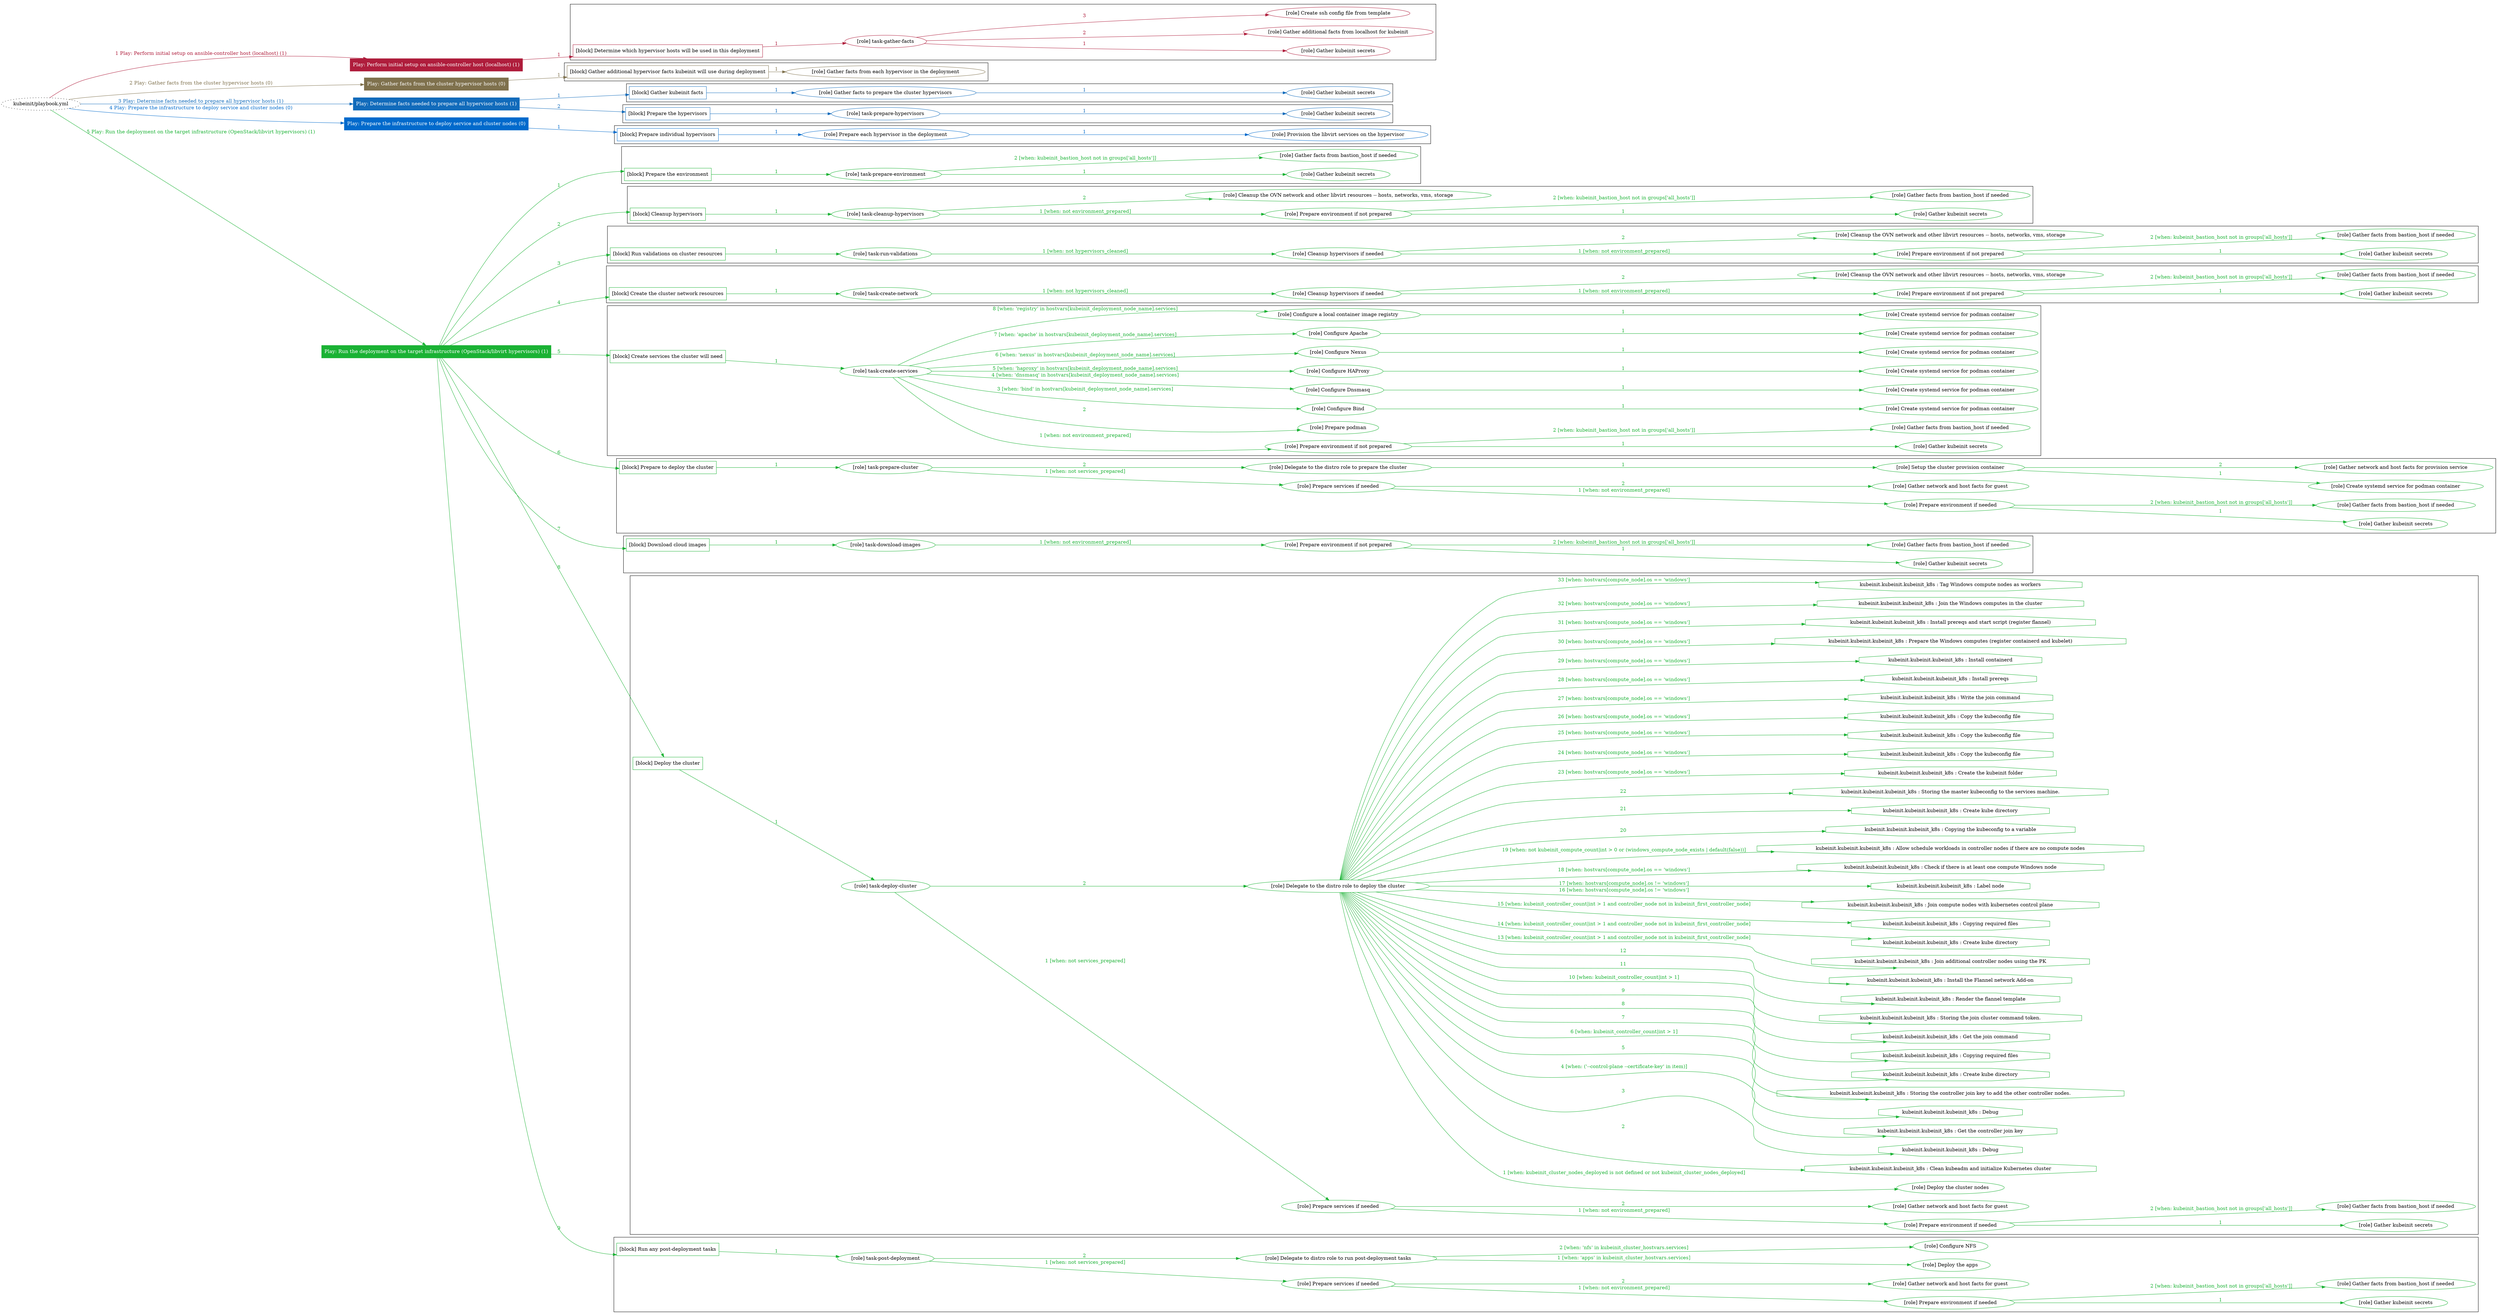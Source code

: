 digraph {
	graph [concentrate=true ordering=in rankdir=LR ratio=fill]
	edge [esep=5 sep=10]
	"kubeinit/playbook.yml" [URL="/home/runner/work/kubeinit/kubeinit/kubeinit/playbook.yml" id=playbook_d3416438 style=dotted]
	"kubeinit/playbook.yml" -> play_0d9c9c03 [label="1 Play: Perform initial setup on ansible-controller host (localhost) (1)" color="#af1d3c" fontcolor="#af1d3c" id=edge_play_0d9c9c03 labeltooltip="1 Play: Perform initial setup on ansible-controller host (localhost) (1)" tooltip="1 Play: Perform initial setup on ansible-controller host (localhost) (1)"]
	subgraph "Play: Perform initial setup on ansible-controller host (localhost) (1)" {
		play_0d9c9c03 [label="Play: Perform initial setup on ansible-controller host (localhost) (1)" URL="/home/runner/work/kubeinit/kubeinit/kubeinit/playbook.yml" color="#af1d3c" fontcolor="#ffffff" id=play_0d9c9c03 shape=box style=filled tooltip=localhost]
		play_0d9c9c03 -> block_932998e3 [label=1 color="#af1d3c" fontcolor="#af1d3c" id=edge_block_932998e3 labeltooltip=1 tooltip=1]
		subgraph cluster_block_932998e3 {
			block_932998e3 [label="[block] Determine which hypervisor hosts will be used in this deployment" URL="/home/runner/work/kubeinit/kubeinit/kubeinit/playbook.yml" color="#af1d3c" id=block_932998e3 labeltooltip="Determine which hypervisor hosts will be used in this deployment" shape=box tooltip="Determine which hypervisor hosts will be used in this deployment"]
			block_932998e3 -> role_ab2775ef [label="1 " color="#af1d3c" fontcolor="#af1d3c" id=edge_role_ab2775ef labeltooltip="1 " tooltip="1 "]
			subgraph "task-gather-facts" {
				role_ab2775ef [label="[role] task-gather-facts" URL="/home/runner/work/kubeinit/kubeinit/kubeinit/playbook.yml" color="#af1d3c" id=role_ab2775ef tooltip="task-gather-facts"]
				role_ab2775ef -> role_56cf96e5 [label="1 " color="#af1d3c" fontcolor="#af1d3c" id=edge_role_56cf96e5 labeltooltip="1 " tooltip="1 "]
				subgraph "Gather kubeinit secrets" {
					role_56cf96e5 [label="[role] Gather kubeinit secrets" URL="/home/runner/.ansible/collections/ansible_collections/kubeinit/kubeinit/roles/kubeinit_prepare/tasks/build_hypervisors_group.yml" color="#af1d3c" id=role_56cf96e5 tooltip="Gather kubeinit secrets"]
				}
				role_ab2775ef -> role_3d5a00f8 [label="2 " color="#af1d3c" fontcolor="#af1d3c" id=edge_role_3d5a00f8 labeltooltip="2 " tooltip="2 "]
				subgraph "Gather additional facts from localhost for kubeinit" {
					role_3d5a00f8 [label="[role] Gather additional facts from localhost for kubeinit" URL="/home/runner/.ansible/collections/ansible_collections/kubeinit/kubeinit/roles/kubeinit_prepare/tasks/build_hypervisors_group.yml" color="#af1d3c" id=role_3d5a00f8 tooltip="Gather additional facts from localhost for kubeinit"]
				}
				role_ab2775ef -> role_c0e4bb2b [label="3 " color="#af1d3c" fontcolor="#af1d3c" id=edge_role_c0e4bb2b labeltooltip="3 " tooltip="3 "]
				subgraph "Create ssh config file from template" {
					role_c0e4bb2b [label="[role] Create ssh config file from template" URL="/home/runner/.ansible/collections/ansible_collections/kubeinit/kubeinit/roles/kubeinit_prepare/tasks/build_hypervisors_group.yml" color="#af1d3c" id=role_c0e4bb2b tooltip="Create ssh config file from template"]
				}
			}
		}
	}
	"kubeinit/playbook.yml" -> play_cd6f5802 [label="2 Play: Gather facts from the cluster hypervisor hosts (0)" color="#7f714d" fontcolor="#7f714d" id=edge_play_cd6f5802 labeltooltip="2 Play: Gather facts from the cluster hypervisor hosts (0)" tooltip="2 Play: Gather facts from the cluster hypervisor hosts (0)"]
	subgraph "Play: Gather facts from the cluster hypervisor hosts (0)" {
		play_cd6f5802 [label="Play: Gather facts from the cluster hypervisor hosts (0)" URL="/home/runner/work/kubeinit/kubeinit/kubeinit/playbook.yml" color="#7f714d" fontcolor="#ffffff" id=play_cd6f5802 shape=box style=filled tooltip="Play: Gather facts from the cluster hypervisor hosts (0)"]
		play_cd6f5802 -> block_ba0cdcda [label=1 color="#7f714d" fontcolor="#7f714d" id=edge_block_ba0cdcda labeltooltip=1 tooltip=1]
		subgraph cluster_block_ba0cdcda {
			block_ba0cdcda [label="[block] Gather additional hypervisor facts kubeinit will use during deployment" URL="/home/runner/work/kubeinit/kubeinit/kubeinit/playbook.yml" color="#7f714d" id=block_ba0cdcda labeltooltip="Gather additional hypervisor facts kubeinit will use during deployment" shape=box tooltip="Gather additional hypervisor facts kubeinit will use during deployment"]
			block_ba0cdcda -> role_2b65a506 [label="1 " color="#7f714d" fontcolor="#7f714d" id=edge_role_2b65a506 labeltooltip="1 " tooltip="1 "]
			subgraph "Gather facts from each hypervisor in the deployment" {
				role_2b65a506 [label="[role] Gather facts from each hypervisor in the deployment" URL="/home/runner/work/kubeinit/kubeinit/kubeinit/playbook.yml" color="#7f714d" id=role_2b65a506 tooltip="Gather facts from each hypervisor in the deployment"]
			}
		}
	}
	"kubeinit/playbook.yml" -> play_7445a743 [label="3 Play: Determine facts needed to prepare all hypervisor hosts (1)" color="#116bbb" fontcolor="#116bbb" id=edge_play_7445a743 labeltooltip="3 Play: Determine facts needed to prepare all hypervisor hosts (1)" tooltip="3 Play: Determine facts needed to prepare all hypervisor hosts (1)"]
	subgraph "Play: Determine facts needed to prepare all hypervisor hosts (1)" {
		play_7445a743 [label="Play: Determine facts needed to prepare all hypervisor hosts (1)" URL="/home/runner/work/kubeinit/kubeinit/kubeinit/playbook.yml" color="#116bbb" fontcolor="#ffffff" id=play_7445a743 shape=box style=filled tooltip=localhost]
		play_7445a743 -> block_a68ea79d [label=1 color="#116bbb" fontcolor="#116bbb" id=edge_block_a68ea79d labeltooltip=1 tooltip=1]
		subgraph cluster_block_a68ea79d {
			block_a68ea79d [label="[block] Gather kubeinit facts" URL="/home/runner/work/kubeinit/kubeinit/kubeinit/playbook.yml" color="#116bbb" id=block_a68ea79d labeltooltip="Gather kubeinit facts" shape=box tooltip="Gather kubeinit facts"]
			block_a68ea79d -> role_04d3c4e8 [label="1 " color="#116bbb" fontcolor="#116bbb" id=edge_role_04d3c4e8 labeltooltip="1 " tooltip="1 "]
			subgraph "Gather facts to prepare the cluster hypervisors" {
				role_04d3c4e8 [label="[role] Gather facts to prepare the cluster hypervisors" URL="/home/runner/work/kubeinit/kubeinit/kubeinit/playbook.yml" color="#116bbb" id=role_04d3c4e8 tooltip="Gather facts to prepare the cluster hypervisors"]
				role_04d3c4e8 -> role_9baad3e4 [label="1 " color="#116bbb" fontcolor="#116bbb" id=edge_role_9baad3e4 labeltooltip="1 " tooltip="1 "]
				subgraph "Gather kubeinit secrets" {
					role_9baad3e4 [label="[role] Gather kubeinit secrets" URL="/home/runner/.ansible/collections/ansible_collections/kubeinit/kubeinit/roles/kubeinit_prepare/tasks/gather_kubeinit_facts.yml" color="#116bbb" id=role_9baad3e4 tooltip="Gather kubeinit secrets"]
				}
			}
		}
		play_7445a743 -> block_4237dbda [label=2 color="#116bbb" fontcolor="#116bbb" id=edge_block_4237dbda labeltooltip=2 tooltip=2]
		subgraph cluster_block_4237dbda {
			block_4237dbda [label="[block] Prepare the hypervisors" URL="/home/runner/work/kubeinit/kubeinit/kubeinit/playbook.yml" color="#116bbb" id=block_4237dbda labeltooltip="Prepare the hypervisors" shape=box tooltip="Prepare the hypervisors"]
			block_4237dbda -> role_df968264 [label="1 " color="#116bbb" fontcolor="#116bbb" id=edge_role_df968264 labeltooltip="1 " tooltip="1 "]
			subgraph "task-prepare-hypervisors" {
				role_df968264 [label="[role] task-prepare-hypervisors" URL="/home/runner/work/kubeinit/kubeinit/kubeinit/playbook.yml" color="#116bbb" id=role_df968264 tooltip="task-prepare-hypervisors"]
				role_df968264 -> role_b36b93fe [label="1 " color="#116bbb" fontcolor="#116bbb" id=edge_role_b36b93fe labeltooltip="1 " tooltip="1 "]
				subgraph "Gather kubeinit secrets" {
					role_b36b93fe [label="[role] Gather kubeinit secrets" URL="/home/runner/.ansible/collections/ansible_collections/kubeinit/kubeinit/roles/kubeinit_prepare/tasks/gather_kubeinit_facts.yml" color="#116bbb" id=role_b36b93fe tooltip="Gather kubeinit secrets"]
				}
			}
		}
	}
	"kubeinit/playbook.yml" -> play_133f311a [label="4 Play: Prepare the infrastructure to deploy service and cluster nodes (0)" color="#006acc" fontcolor="#006acc" id=edge_play_133f311a labeltooltip="4 Play: Prepare the infrastructure to deploy service and cluster nodes (0)" tooltip="4 Play: Prepare the infrastructure to deploy service and cluster nodes (0)"]
	subgraph "Play: Prepare the infrastructure to deploy service and cluster nodes (0)" {
		play_133f311a [label="Play: Prepare the infrastructure to deploy service and cluster nodes (0)" URL="/home/runner/work/kubeinit/kubeinit/kubeinit/playbook.yml" color="#006acc" fontcolor="#ffffff" id=play_133f311a shape=box style=filled tooltip="Play: Prepare the infrastructure to deploy service and cluster nodes (0)"]
		play_133f311a -> block_90217305 [label=1 color="#006acc" fontcolor="#006acc" id=edge_block_90217305 labeltooltip=1 tooltip=1]
		subgraph cluster_block_90217305 {
			block_90217305 [label="[block] Prepare individual hypervisors" URL="/home/runner/work/kubeinit/kubeinit/kubeinit/playbook.yml" color="#006acc" id=block_90217305 labeltooltip="Prepare individual hypervisors" shape=box tooltip="Prepare individual hypervisors"]
			block_90217305 -> role_6f03dfaf [label="1 " color="#006acc" fontcolor="#006acc" id=edge_role_6f03dfaf labeltooltip="1 " tooltip="1 "]
			subgraph "Prepare each hypervisor in the deployment" {
				role_6f03dfaf [label="[role] Prepare each hypervisor in the deployment" URL="/home/runner/work/kubeinit/kubeinit/kubeinit/playbook.yml" color="#006acc" id=role_6f03dfaf tooltip="Prepare each hypervisor in the deployment"]
				role_6f03dfaf -> role_9bf7f555 [label="1 " color="#006acc" fontcolor="#006acc" id=edge_role_9bf7f555 labeltooltip="1 " tooltip="1 "]
				subgraph "Provision the libvirt services on the hypervisor" {
					role_9bf7f555 [label="[role] Provision the libvirt services on the hypervisor" URL="/home/runner/.ansible/collections/ansible_collections/kubeinit/kubeinit/roles/kubeinit_prepare/tasks/prepare_hypervisor.yml" color="#006acc" id=role_9bf7f555 tooltip="Provision the libvirt services on the hypervisor"]
				}
			}
		}
	}
	"kubeinit/playbook.yml" -> play_3b1bfa31 [label="5 Play: Run the deployment on the target infrastructure (OpenStack/libvirt hypervisors) (1)" color="#1ab234" fontcolor="#1ab234" id=edge_play_3b1bfa31 labeltooltip="5 Play: Run the deployment on the target infrastructure (OpenStack/libvirt hypervisors) (1)" tooltip="5 Play: Run the deployment on the target infrastructure (OpenStack/libvirt hypervisors) (1)"]
	subgraph "Play: Run the deployment on the target infrastructure (OpenStack/libvirt hypervisors) (1)" {
		play_3b1bfa31 [label="Play: Run the deployment on the target infrastructure (OpenStack/libvirt hypervisors) (1)" URL="/home/runner/work/kubeinit/kubeinit/kubeinit/playbook.yml" color="#1ab234" fontcolor="#ffffff" id=play_3b1bfa31 shape=box style=filled tooltip=localhost]
		play_3b1bfa31 -> block_e7295658 [label=1 color="#1ab234" fontcolor="#1ab234" id=edge_block_e7295658 labeltooltip=1 tooltip=1]
		subgraph cluster_block_e7295658 {
			block_e7295658 [label="[block] Prepare the environment" URL="/home/runner/work/kubeinit/kubeinit/kubeinit/playbook.yml" color="#1ab234" id=block_e7295658 labeltooltip="Prepare the environment" shape=box tooltip="Prepare the environment"]
			block_e7295658 -> role_1aada531 [label="1 " color="#1ab234" fontcolor="#1ab234" id=edge_role_1aada531 labeltooltip="1 " tooltip="1 "]
			subgraph "task-prepare-environment" {
				role_1aada531 [label="[role] task-prepare-environment" URL="/home/runner/work/kubeinit/kubeinit/kubeinit/playbook.yml" color="#1ab234" id=role_1aada531 tooltip="task-prepare-environment"]
				role_1aada531 -> role_a3579bf7 [label="1 " color="#1ab234" fontcolor="#1ab234" id=edge_role_a3579bf7 labeltooltip="1 " tooltip="1 "]
				subgraph "Gather kubeinit secrets" {
					role_a3579bf7 [label="[role] Gather kubeinit secrets" URL="/home/runner/.ansible/collections/ansible_collections/kubeinit/kubeinit/roles/kubeinit_prepare/tasks/gather_kubeinit_facts.yml" color="#1ab234" id=role_a3579bf7 tooltip="Gather kubeinit secrets"]
				}
				role_1aada531 -> role_facaa19f [label="2 [when: kubeinit_bastion_host not in groups['all_hosts']]" color="#1ab234" fontcolor="#1ab234" id=edge_role_facaa19f labeltooltip="2 [when: kubeinit_bastion_host not in groups['all_hosts']]" tooltip="2 [when: kubeinit_bastion_host not in groups['all_hosts']]"]
				subgraph "Gather facts from bastion_host if needed" {
					role_facaa19f [label="[role] Gather facts from bastion_host if needed" URL="/home/runner/.ansible/collections/ansible_collections/kubeinit/kubeinit/roles/kubeinit_prepare/tasks/main.yml" color="#1ab234" id=role_facaa19f tooltip="Gather facts from bastion_host if needed"]
				}
			}
		}
		play_3b1bfa31 -> block_c2fff29a [label=2 color="#1ab234" fontcolor="#1ab234" id=edge_block_c2fff29a labeltooltip=2 tooltip=2]
		subgraph cluster_block_c2fff29a {
			block_c2fff29a [label="[block] Cleanup hypervisors" URL="/home/runner/work/kubeinit/kubeinit/kubeinit/playbook.yml" color="#1ab234" id=block_c2fff29a labeltooltip="Cleanup hypervisors" shape=box tooltip="Cleanup hypervisors"]
			block_c2fff29a -> role_75ba981d [label="1 " color="#1ab234" fontcolor="#1ab234" id=edge_role_75ba981d labeltooltip="1 " tooltip="1 "]
			subgraph "task-cleanup-hypervisors" {
				role_75ba981d [label="[role] task-cleanup-hypervisors" URL="/home/runner/work/kubeinit/kubeinit/kubeinit/playbook.yml" color="#1ab234" id=role_75ba981d tooltip="task-cleanup-hypervisors"]
				role_75ba981d -> role_16eb4829 [label="1 [when: not environment_prepared]" color="#1ab234" fontcolor="#1ab234" id=edge_role_16eb4829 labeltooltip="1 [when: not environment_prepared]" tooltip="1 [when: not environment_prepared]"]
				subgraph "Prepare environment if not prepared" {
					role_16eb4829 [label="[role] Prepare environment if not prepared" URL="/home/runner/.ansible/collections/ansible_collections/kubeinit/kubeinit/roles/kubeinit_libvirt/tasks/cleanup_hypervisors.yml" color="#1ab234" id=role_16eb4829 tooltip="Prepare environment if not prepared"]
					role_16eb4829 -> role_b7d8937b [label="1 " color="#1ab234" fontcolor="#1ab234" id=edge_role_b7d8937b labeltooltip="1 " tooltip="1 "]
					subgraph "Gather kubeinit secrets" {
						role_b7d8937b [label="[role] Gather kubeinit secrets" URL="/home/runner/.ansible/collections/ansible_collections/kubeinit/kubeinit/roles/kubeinit_prepare/tasks/gather_kubeinit_facts.yml" color="#1ab234" id=role_b7d8937b tooltip="Gather kubeinit secrets"]
					}
					role_16eb4829 -> role_261465da [label="2 [when: kubeinit_bastion_host not in groups['all_hosts']]" color="#1ab234" fontcolor="#1ab234" id=edge_role_261465da labeltooltip="2 [when: kubeinit_bastion_host not in groups['all_hosts']]" tooltip="2 [when: kubeinit_bastion_host not in groups['all_hosts']]"]
					subgraph "Gather facts from bastion_host if needed" {
						role_261465da [label="[role] Gather facts from bastion_host if needed" URL="/home/runner/.ansible/collections/ansible_collections/kubeinit/kubeinit/roles/kubeinit_prepare/tasks/main.yml" color="#1ab234" id=role_261465da tooltip="Gather facts from bastion_host if needed"]
					}
				}
				role_75ba981d -> role_485697b8 [label="2 " color="#1ab234" fontcolor="#1ab234" id=edge_role_485697b8 labeltooltip="2 " tooltip="2 "]
				subgraph "Cleanup the OVN network and other libvirt resources -- hosts, networks, vms, storage" {
					role_485697b8 [label="[role] Cleanup the OVN network and other libvirt resources -- hosts, networks, vms, storage" URL="/home/runner/.ansible/collections/ansible_collections/kubeinit/kubeinit/roles/kubeinit_libvirt/tasks/cleanup_hypervisors.yml" color="#1ab234" id=role_485697b8 tooltip="Cleanup the OVN network and other libvirt resources -- hosts, networks, vms, storage"]
				}
			}
		}
		play_3b1bfa31 -> block_96787ba8 [label=3 color="#1ab234" fontcolor="#1ab234" id=edge_block_96787ba8 labeltooltip=3 tooltip=3]
		subgraph cluster_block_96787ba8 {
			block_96787ba8 [label="[block] Run validations on cluster resources" URL="/home/runner/work/kubeinit/kubeinit/kubeinit/playbook.yml" color="#1ab234" id=block_96787ba8 labeltooltip="Run validations on cluster resources" shape=box tooltip="Run validations on cluster resources"]
			block_96787ba8 -> role_95cd0d48 [label="1 " color="#1ab234" fontcolor="#1ab234" id=edge_role_95cd0d48 labeltooltip="1 " tooltip="1 "]
			subgraph "task-run-validations" {
				role_95cd0d48 [label="[role] task-run-validations" URL="/home/runner/work/kubeinit/kubeinit/kubeinit/playbook.yml" color="#1ab234" id=role_95cd0d48 tooltip="task-run-validations"]
				role_95cd0d48 -> role_ff3d859f [label="1 [when: not hypervisors_cleaned]" color="#1ab234" fontcolor="#1ab234" id=edge_role_ff3d859f labeltooltip="1 [when: not hypervisors_cleaned]" tooltip="1 [when: not hypervisors_cleaned]"]
				subgraph "Cleanup hypervisors if needed" {
					role_ff3d859f [label="[role] Cleanup hypervisors if needed" URL="/home/runner/.ansible/collections/ansible_collections/kubeinit/kubeinit/roles/kubeinit_validations/tasks/main.yml" color="#1ab234" id=role_ff3d859f tooltip="Cleanup hypervisors if needed"]
					role_ff3d859f -> role_5735f0c7 [label="1 [when: not environment_prepared]" color="#1ab234" fontcolor="#1ab234" id=edge_role_5735f0c7 labeltooltip="1 [when: not environment_prepared]" tooltip="1 [when: not environment_prepared]"]
					subgraph "Prepare environment if not prepared" {
						role_5735f0c7 [label="[role] Prepare environment if not prepared" URL="/home/runner/.ansible/collections/ansible_collections/kubeinit/kubeinit/roles/kubeinit_libvirt/tasks/cleanup_hypervisors.yml" color="#1ab234" id=role_5735f0c7 tooltip="Prepare environment if not prepared"]
						role_5735f0c7 -> role_6cc9b830 [label="1 " color="#1ab234" fontcolor="#1ab234" id=edge_role_6cc9b830 labeltooltip="1 " tooltip="1 "]
						subgraph "Gather kubeinit secrets" {
							role_6cc9b830 [label="[role] Gather kubeinit secrets" URL="/home/runner/.ansible/collections/ansible_collections/kubeinit/kubeinit/roles/kubeinit_prepare/tasks/gather_kubeinit_facts.yml" color="#1ab234" id=role_6cc9b830 tooltip="Gather kubeinit secrets"]
						}
						role_5735f0c7 -> role_56b1941e [label="2 [when: kubeinit_bastion_host not in groups['all_hosts']]" color="#1ab234" fontcolor="#1ab234" id=edge_role_56b1941e labeltooltip="2 [when: kubeinit_bastion_host not in groups['all_hosts']]" tooltip="2 [when: kubeinit_bastion_host not in groups['all_hosts']]"]
						subgraph "Gather facts from bastion_host if needed" {
							role_56b1941e [label="[role] Gather facts from bastion_host if needed" URL="/home/runner/.ansible/collections/ansible_collections/kubeinit/kubeinit/roles/kubeinit_prepare/tasks/main.yml" color="#1ab234" id=role_56b1941e tooltip="Gather facts from bastion_host if needed"]
						}
					}
					role_ff3d859f -> role_eeb36b3b [label="2 " color="#1ab234" fontcolor="#1ab234" id=edge_role_eeb36b3b labeltooltip="2 " tooltip="2 "]
					subgraph "Cleanup the OVN network and other libvirt resources -- hosts, networks, vms, storage" {
						role_eeb36b3b [label="[role] Cleanup the OVN network and other libvirt resources -- hosts, networks, vms, storage" URL="/home/runner/.ansible/collections/ansible_collections/kubeinit/kubeinit/roles/kubeinit_libvirt/tasks/cleanup_hypervisors.yml" color="#1ab234" id=role_eeb36b3b tooltip="Cleanup the OVN network and other libvirt resources -- hosts, networks, vms, storage"]
					}
				}
			}
		}
		play_3b1bfa31 -> block_b2f7e526 [label=4 color="#1ab234" fontcolor="#1ab234" id=edge_block_b2f7e526 labeltooltip=4 tooltip=4]
		subgraph cluster_block_b2f7e526 {
			block_b2f7e526 [label="[block] Create the cluster network resources" URL="/home/runner/work/kubeinit/kubeinit/kubeinit/playbook.yml" color="#1ab234" id=block_b2f7e526 labeltooltip="Create the cluster network resources" shape=box tooltip="Create the cluster network resources"]
			block_b2f7e526 -> role_b514382c [label="1 " color="#1ab234" fontcolor="#1ab234" id=edge_role_b514382c labeltooltip="1 " tooltip="1 "]
			subgraph "task-create-network" {
				role_b514382c [label="[role] task-create-network" URL="/home/runner/work/kubeinit/kubeinit/kubeinit/playbook.yml" color="#1ab234" id=role_b514382c tooltip="task-create-network"]
				role_b514382c -> role_8583cbec [label="1 [when: not hypervisors_cleaned]" color="#1ab234" fontcolor="#1ab234" id=edge_role_8583cbec labeltooltip="1 [when: not hypervisors_cleaned]" tooltip="1 [when: not hypervisors_cleaned]"]
				subgraph "Cleanup hypervisors if needed" {
					role_8583cbec [label="[role] Cleanup hypervisors if needed" URL="/home/runner/.ansible/collections/ansible_collections/kubeinit/kubeinit/roles/kubeinit_libvirt/tasks/create_network.yml" color="#1ab234" id=role_8583cbec tooltip="Cleanup hypervisors if needed"]
					role_8583cbec -> role_f7222dee [label="1 [when: not environment_prepared]" color="#1ab234" fontcolor="#1ab234" id=edge_role_f7222dee labeltooltip="1 [when: not environment_prepared]" tooltip="1 [when: not environment_prepared]"]
					subgraph "Prepare environment if not prepared" {
						role_f7222dee [label="[role] Prepare environment if not prepared" URL="/home/runner/.ansible/collections/ansible_collections/kubeinit/kubeinit/roles/kubeinit_libvirt/tasks/cleanup_hypervisors.yml" color="#1ab234" id=role_f7222dee tooltip="Prepare environment if not prepared"]
						role_f7222dee -> role_c28a4ca4 [label="1 " color="#1ab234" fontcolor="#1ab234" id=edge_role_c28a4ca4 labeltooltip="1 " tooltip="1 "]
						subgraph "Gather kubeinit secrets" {
							role_c28a4ca4 [label="[role] Gather kubeinit secrets" URL="/home/runner/.ansible/collections/ansible_collections/kubeinit/kubeinit/roles/kubeinit_prepare/tasks/gather_kubeinit_facts.yml" color="#1ab234" id=role_c28a4ca4 tooltip="Gather kubeinit secrets"]
						}
						role_f7222dee -> role_cdad9066 [label="2 [when: kubeinit_bastion_host not in groups['all_hosts']]" color="#1ab234" fontcolor="#1ab234" id=edge_role_cdad9066 labeltooltip="2 [when: kubeinit_bastion_host not in groups['all_hosts']]" tooltip="2 [when: kubeinit_bastion_host not in groups['all_hosts']]"]
						subgraph "Gather facts from bastion_host if needed" {
							role_cdad9066 [label="[role] Gather facts from bastion_host if needed" URL="/home/runner/.ansible/collections/ansible_collections/kubeinit/kubeinit/roles/kubeinit_prepare/tasks/main.yml" color="#1ab234" id=role_cdad9066 tooltip="Gather facts from bastion_host if needed"]
						}
					}
					role_8583cbec -> role_9a055164 [label="2 " color="#1ab234" fontcolor="#1ab234" id=edge_role_9a055164 labeltooltip="2 " tooltip="2 "]
					subgraph "Cleanup the OVN network and other libvirt resources -- hosts, networks, vms, storage" {
						role_9a055164 [label="[role] Cleanup the OVN network and other libvirt resources -- hosts, networks, vms, storage" URL="/home/runner/.ansible/collections/ansible_collections/kubeinit/kubeinit/roles/kubeinit_libvirt/tasks/cleanup_hypervisors.yml" color="#1ab234" id=role_9a055164 tooltip="Cleanup the OVN network and other libvirt resources -- hosts, networks, vms, storage"]
					}
				}
			}
		}
		play_3b1bfa31 -> block_b90b8670 [label=5 color="#1ab234" fontcolor="#1ab234" id=edge_block_b90b8670 labeltooltip=5 tooltip=5]
		subgraph cluster_block_b90b8670 {
			block_b90b8670 [label="[block] Create services the cluster will need" URL="/home/runner/work/kubeinit/kubeinit/kubeinit/playbook.yml" color="#1ab234" id=block_b90b8670 labeltooltip="Create services the cluster will need" shape=box tooltip="Create services the cluster will need"]
			block_b90b8670 -> role_331ce572 [label="1 " color="#1ab234" fontcolor="#1ab234" id=edge_role_331ce572 labeltooltip="1 " tooltip="1 "]
			subgraph "task-create-services" {
				role_331ce572 [label="[role] task-create-services" URL="/home/runner/work/kubeinit/kubeinit/kubeinit/playbook.yml" color="#1ab234" id=role_331ce572 tooltip="task-create-services"]
				role_331ce572 -> role_9a000dae [label="1 [when: not environment_prepared]" color="#1ab234" fontcolor="#1ab234" id=edge_role_9a000dae labeltooltip="1 [when: not environment_prepared]" tooltip="1 [when: not environment_prepared]"]
				subgraph "Prepare environment if not prepared" {
					role_9a000dae [label="[role] Prepare environment if not prepared" URL="/home/runner/.ansible/collections/ansible_collections/kubeinit/kubeinit/roles/kubeinit_services/tasks/main.yml" color="#1ab234" id=role_9a000dae tooltip="Prepare environment if not prepared"]
					role_9a000dae -> role_5e94e1e1 [label="1 " color="#1ab234" fontcolor="#1ab234" id=edge_role_5e94e1e1 labeltooltip="1 " tooltip="1 "]
					subgraph "Gather kubeinit secrets" {
						role_5e94e1e1 [label="[role] Gather kubeinit secrets" URL="/home/runner/.ansible/collections/ansible_collections/kubeinit/kubeinit/roles/kubeinit_prepare/tasks/gather_kubeinit_facts.yml" color="#1ab234" id=role_5e94e1e1 tooltip="Gather kubeinit secrets"]
					}
					role_9a000dae -> role_9634f2cd [label="2 [when: kubeinit_bastion_host not in groups['all_hosts']]" color="#1ab234" fontcolor="#1ab234" id=edge_role_9634f2cd labeltooltip="2 [when: kubeinit_bastion_host not in groups['all_hosts']]" tooltip="2 [when: kubeinit_bastion_host not in groups['all_hosts']]"]
					subgraph "Gather facts from bastion_host if needed" {
						role_9634f2cd [label="[role] Gather facts from bastion_host if needed" URL="/home/runner/.ansible/collections/ansible_collections/kubeinit/kubeinit/roles/kubeinit_prepare/tasks/main.yml" color="#1ab234" id=role_9634f2cd tooltip="Gather facts from bastion_host if needed"]
					}
				}
				role_331ce572 -> role_58ae3023 [label="2 " color="#1ab234" fontcolor="#1ab234" id=edge_role_58ae3023 labeltooltip="2 " tooltip="2 "]
				subgraph "Prepare podman" {
					role_58ae3023 [label="[role] Prepare podman" URL="/home/runner/.ansible/collections/ansible_collections/kubeinit/kubeinit/roles/kubeinit_services/tasks/00_create_service_pod.yml" color="#1ab234" id=role_58ae3023 tooltip="Prepare podman"]
				}
				role_331ce572 -> role_10d18cb3 [label="3 [when: 'bind' in hostvars[kubeinit_deployment_node_name].services]" color="#1ab234" fontcolor="#1ab234" id=edge_role_10d18cb3 labeltooltip="3 [when: 'bind' in hostvars[kubeinit_deployment_node_name].services]" tooltip="3 [when: 'bind' in hostvars[kubeinit_deployment_node_name].services]"]
				subgraph "Configure Bind" {
					role_10d18cb3 [label="[role] Configure Bind" URL="/home/runner/.ansible/collections/ansible_collections/kubeinit/kubeinit/roles/kubeinit_services/tasks/start_services_containers.yml" color="#1ab234" id=role_10d18cb3 tooltip="Configure Bind"]
					role_10d18cb3 -> role_7476def6 [label="1 " color="#1ab234" fontcolor="#1ab234" id=edge_role_7476def6 labeltooltip="1 " tooltip="1 "]
					subgraph "Create systemd service for podman container" {
						role_7476def6 [label="[role] Create systemd service for podman container" URL="/home/runner/.ansible/collections/ansible_collections/kubeinit/kubeinit/roles/kubeinit_bind/tasks/main.yml" color="#1ab234" id=role_7476def6 tooltip="Create systemd service for podman container"]
					}
				}
				role_331ce572 -> role_10607393 [label="4 [when: 'dnsmasq' in hostvars[kubeinit_deployment_node_name].services]" color="#1ab234" fontcolor="#1ab234" id=edge_role_10607393 labeltooltip="4 [when: 'dnsmasq' in hostvars[kubeinit_deployment_node_name].services]" tooltip="4 [when: 'dnsmasq' in hostvars[kubeinit_deployment_node_name].services]"]
				subgraph "Configure Dnsmasq" {
					role_10607393 [label="[role] Configure Dnsmasq" URL="/home/runner/.ansible/collections/ansible_collections/kubeinit/kubeinit/roles/kubeinit_services/tasks/start_services_containers.yml" color="#1ab234" id=role_10607393 tooltip="Configure Dnsmasq"]
					role_10607393 -> role_1ccf0e9f [label="1 " color="#1ab234" fontcolor="#1ab234" id=edge_role_1ccf0e9f labeltooltip="1 " tooltip="1 "]
					subgraph "Create systemd service for podman container" {
						role_1ccf0e9f [label="[role] Create systemd service for podman container" URL="/home/runner/.ansible/collections/ansible_collections/kubeinit/kubeinit/roles/kubeinit_dnsmasq/tasks/main.yml" color="#1ab234" id=role_1ccf0e9f tooltip="Create systemd service for podman container"]
					}
				}
				role_331ce572 -> role_9bb4e1fc [label="5 [when: 'haproxy' in hostvars[kubeinit_deployment_node_name].services]" color="#1ab234" fontcolor="#1ab234" id=edge_role_9bb4e1fc labeltooltip="5 [when: 'haproxy' in hostvars[kubeinit_deployment_node_name].services]" tooltip="5 [when: 'haproxy' in hostvars[kubeinit_deployment_node_name].services]"]
				subgraph "Configure HAProxy" {
					role_9bb4e1fc [label="[role] Configure HAProxy" URL="/home/runner/.ansible/collections/ansible_collections/kubeinit/kubeinit/roles/kubeinit_services/tasks/start_services_containers.yml" color="#1ab234" id=role_9bb4e1fc tooltip="Configure HAProxy"]
					role_9bb4e1fc -> role_e1c5c880 [label="1 " color="#1ab234" fontcolor="#1ab234" id=edge_role_e1c5c880 labeltooltip="1 " tooltip="1 "]
					subgraph "Create systemd service for podman container" {
						role_e1c5c880 [label="[role] Create systemd service for podman container" URL="/home/runner/.ansible/collections/ansible_collections/kubeinit/kubeinit/roles/kubeinit_haproxy/tasks/main.yml" color="#1ab234" id=role_e1c5c880 tooltip="Create systemd service for podman container"]
					}
				}
				role_331ce572 -> role_36caa897 [label="6 [when: 'nexus' in hostvars[kubeinit_deployment_node_name].services]" color="#1ab234" fontcolor="#1ab234" id=edge_role_36caa897 labeltooltip="6 [when: 'nexus' in hostvars[kubeinit_deployment_node_name].services]" tooltip="6 [when: 'nexus' in hostvars[kubeinit_deployment_node_name].services]"]
				subgraph "Configure Nexus" {
					role_36caa897 [label="[role] Configure Nexus" URL="/home/runner/.ansible/collections/ansible_collections/kubeinit/kubeinit/roles/kubeinit_services/tasks/start_services_containers.yml" color="#1ab234" id=role_36caa897 tooltip="Configure Nexus"]
					role_36caa897 -> role_869e70bf [label="1 " color="#1ab234" fontcolor="#1ab234" id=edge_role_869e70bf labeltooltip="1 " tooltip="1 "]
					subgraph "Create systemd service for podman container" {
						role_869e70bf [label="[role] Create systemd service for podman container" URL="/home/runner/.ansible/collections/ansible_collections/kubeinit/kubeinit/roles/kubeinit_nexus/tasks/main.yml" color="#1ab234" id=role_869e70bf tooltip="Create systemd service for podman container"]
					}
				}
				role_331ce572 -> role_7bc9831b [label="7 [when: 'apache' in hostvars[kubeinit_deployment_node_name].services]" color="#1ab234" fontcolor="#1ab234" id=edge_role_7bc9831b labeltooltip="7 [when: 'apache' in hostvars[kubeinit_deployment_node_name].services]" tooltip="7 [when: 'apache' in hostvars[kubeinit_deployment_node_name].services]"]
				subgraph "Configure Apache" {
					role_7bc9831b [label="[role] Configure Apache" URL="/home/runner/.ansible/collections/ansible_collections/kubeinit/kubeinit/roles/kubeinit_services/tasks/start_services_containers.yml" color="#1ab234" id=role_7bc9831b tooltip="Configure Apache"]
					role_7bc9831b -> role_f8045ba4 [label="1 " color="#1ab234" fontcolor="#1ab234" id=edge_role_f8045ba4 labeltooltip="1 " tooltip="1 "]
					subgraph "Create systemd service for podman container" {
						role_f8045ba4 [label="[role] Create systemd service for podman container" URL="/home/runner/.ansible/collections/ansible_collections/kubeinit/kubeinit/roles/kubeinit_apache/tasks/main.yml" color="#1ab234" id=role_f8045ba4 tooltip="Create systemd service for podman container"]
					}
				}
				role_331ce572 -> role_c2a3a409 [label="8 [when: 'registry' in hostvars[kubeinit_deployment_node_name].services]" color="#1ab234" fontcolor="#1ab234" id=edge_role_c2a3a409 labeltooltip="8 [when: 'registry' in hostvars[kubeinit_deployment_node_name].services]" tooltip="8 [when: 'registry' in hostvars[kubeinit_deployment_node_name].services]"]
				subgraph "Configure a local container image registry" {
					role_c2a3a409 [label="[role] Configure a local container image registry" URL="/home/runner/.ansible/collections/ansible_collections/kubeinit/kubeinit/roles/kubeinit_services/tasks/start_services_containers.yml" color="#1ab234" id=role_c2a3a409 tooltip="Configure a local container image registry"]
					role_c2a3a409 -> role_44edf3d7 [label="1 " color="#1ab234" fontcolor="#1ab234" id=edge_role_44edf3d7 labeltooltip="1 " tooltip="1 "]
					subgraph "Create systemd service for podman container" {
						role_44edf3d7 [label="[role] Create systemd service for podman container" URL="/home/runner/.ansible/collections/ansible_collections/kubeinit/kubeinit/roles/kubeinit_registry/tasks/main.yml" color="#1ab234" id=role_44edf3d7 tooltip="Create systemd service for podman container"]
					}
				}
			}
		}
		play_3b1bfa31 -> block_6e146db7 [label=6 color="#1ab234" fontcolor="#1ab234" id=edge_block_6e146db7 labeltooltip=6 tooltip=6]
		subgraph cluster_block_6e146db7 {
			block_6e146db7 [label="[block] Prepare to deploy the cluster" URL="/home/runner/work/kubeinit/kubeinit/kubeinit/playbook.yml" color="#1ab234" id=block_6e146db7 labeltooltip="Prepare to deploy the cluster" shape=box tooltip="Prepare to deploy the cluster"]
			block_6e146db7 -> role_0e7f1d52 [label="1 " color="#1ab234" fontcolor="#1ab234" id=edge_role_0e7f1d52 labeltooltip="1 " tooltip="1 "]
			subgraph "task-prepare-cluster" {
				role_0e7f1d52 [label="[role] task-prepare-cluster" URL="/home/runner/work/kubeinit/kubeinit/kubeinit/playbook.yml" color="#1ab234" id=role_0e7f1d52 tooltip="task-prepare-cluster"]
				role_0e7f1d52 -> role_8a0a0924 [label="1 [when: not services_prepared]" color="#1ab234" fontcolor="#1ab234" id=edge_role_8a0a0924 labeltooltip="1 [when: not services_prepared]" tooltip="1 [when: not services_prepared]"]
				subgraph "Prepare services if needed" {
					role_8a0a0924 [label="[role] Prepare services if needed" URL="/home/runner/.ansible/collections/ansible_collections/kubeinit/kubeinit/roles/kubeinit_prepare/tasks/prepare_cluster.yml" color="#1ab234" id=role_8a0a0924 tooltip="Prepare services if needed"]
					role_8a0a0924 -> role_ab2d3327 [label="1 [when: not environment_prepared]" color="#1ab234" fontcolor="#1ab234" id=edge_role_ab2d3327 labeltooltip="1 [when: not environment_prepared]" tooltip="1 [when: not environment_prepared]"]
					subgraph "Prepare environment if needed" {
						role_ab2d3327 [label="[role] Prepare environment if needed" URL="/home/runner/.ansible/collections/ansible_collections/kubeinit/kubeinit/roles/kubeinit_services/tasks/prepare_services.yml" color="#1ab234" id=role_ab2d3327 tooltip="Prepare environment if needed"]
						role_ab2d3327 -> role_529e827c [label="1 " color="#1ab234" fontcolor="#1ab234" id=edge_role_529e827c labeltooltip="1 " tooltip="1 "]
						subgraph "Gather kubeinit secrets" {
							role_529e827c [label="[role] Gather kubeinit secrets" URL="/home/runner/.ansible/collections/ansible_collections/kubeinit/kubeinit/roles/kubeinit_prepare/tasks/gather_kubeinit_facts.yml" color="#1ab234" id=role_529e827c tooltip="Gather kubeinit secrets"]
						}
						role_ab2d3327 -> role_51a78f2e [label="2 [when: kubeinit_bastion_host not in groups['all_hosts']]" color="#1ab234" fontcolor="#1ab234" id=edge_role_51a78f2e labeltooltip="2 [when: kubeinit_bastion_host not in groups['all_hosts']]" tooltip="2 [when: kubeinit_bastion_host not in groups['all_hosts']]"]
						subgraph "Gather facts from bastion_host if needed" {
							role_51a78f2e [label="[role] Gather facts from bastion_host if needed" URL="/home/runner/.ansible/collections/ansible_collections/kubeinit/kubeinit/roles/kubeinit_prepare/tasks/main.yml" color="#1ab234" id=role_51a78f2e tooltip="Gather facts from bastion_host if needed"]
						}
					}
					role_8a0a0924 -> role_ebdc34e2 [label="2 " color="#1ab234" fontcolor="#1ab234" id=edge_role_ebdc34e2 labeltooltip="2 " tooltip="2 "]
					subgraph "Gather network and host facts for guest" {
						role_ebdc34e2 [label="[role] Gather network and host facts for guest" URL="/home/runner/.ansible/collections/ansible_collections/kubeinit/kubeinit/roles/kubeinit_services/tasks/prepare_services.yml" color="#1ab234" id=role_ebdc34e2 tooltip="Gather network and host facts for guest"]
					}
				}
				role_0e7f1d52 -> role_edffa16e [label="2 " color="#1ab234" fontcolor="#1ab234" id=edge_role_edffa16e labeltooltip="2 " tooltip="2 "]
				subgraph "Delegate to the distro role to prepare the cluster" {
					role_edffa16e [label="[role] Delegate to the distro role to prepare the cluster" URL="/home/runner/.ansible/collections/ansible_collections/kubeinit/kubeinit/roles/kubeinit_prepare/tasks/prepare_cluster.yml" color="#1ab234" id=role_edffa16e tooltip="Delegate to the distro role to prepare the cluster"]
					role_edffa16e -> role_87a202b3 [label="1 " color="#1ab234" fontcolor="#1ab234" id=edge_role_87a202b3 labeltooltip="1 " tooltip="1 "]
					subgraph "Setup the cluster provision container" {
						role_87a202b3 [label="[role] Setup the cluster provision container" URL="/home/runner/.ansible/collections/ansible_collections/kubeinit/kubeinit/roles/kubeinit_k8s/tasks/prepare_cluster.yml" color="#1ab234" id=role_87a202b3 tooltip="Setup the cluster provision container"]
						role_87a202b3 -> role_a4e8e025 [label="1 " color="#1ab234" fontcolor="#1ab234" id=edge_role_a4e8e025 labeltooltip="1 " tooltip="1 "]
						subgraph "Create systemd service for podman container" {
							role_a4e8e025 [label="[role] Create systemd service for podman container" URL="/home/runner/.ansible/collections/ansible_collections/kubeinit/kubeinit/roles/kubeinit_services/tasks/create_provision_container.yml" color="#1ab234" id=role_a4e8e025 tooltip="Create systemd service for podman container"]
						}
						role_87a202b3 -> role_6ca07f18 [label="2 " color="#1ab234" fontcolor="#1ab234" id=edge_role_6ca07f18 labeltooltip="2 " tooltip="2 "]
						subgraph "Gather network and host facts for provision service" {
							role_6ca07f18 [label="[role] Gather network and host facts for provision service" URL="/home/runner/.ansible/collections/ansible_collections/kubeinit/kubeinit/roles/kubeinit_services/tasks/create_provision_container.yml" color="#1ab234" id=role_6ca07f18 tooltip="Gather network and host facts for provision service"]
						}
					}
				}
			}
		}
		play_3b1bfa31 -> block_332c937c [label=7 color="#1ab234" fontcolor="#1ab234" id=edge_block_332c937c labeltooltip=7 tooltip=7]
		subgraph cluster_block_332c937c {
			block_332c937c [label="[block] Download cloud images" URL="/home/runner/work/kubeinit/kubeinit/kubeinit/playbook.yml" color="#1ab234" id=block_332c937c labeltooltip="Download cloud images" shape=box tooltip="Download cloud images"]
			block_332c937c -> role_300c2f4f [label="1 " color="#1ab234" fontcolor="#1ab234" id=edge_role_300c2f4f labeltooltip="1 " tooltip="1 "]
			subgraph "task-download-images" {
				role_300c2f4f [label="[role] task-download-images" URL="/home/runner/work/kubeinit/kubeinit/kubeinit/playbook.yml" color="#1ab234" id=role_300c2f4f tooltip="task-download-images"]
				role_300c2f4f -> role_81d9ddb7 [label="1 [when: not environment_prepared]" color="#1ab234" fontcolor="#1ab234" id=edge_role_81d9ddb7 labeltooltip="1 [when: not environment_prepared]" tooltip="1 [when: not environment_prepared]"]
				subgraph "Prepare environment if not prepared" {
					role_81d9ddb7 [label="[role] Prepare environment if not prepared" URL="/home/runner/.ansible/collections/ansible_collections/kubeinit/kubeinit/roles/kubeinit_libvirt/tasks/download_cloud_images.yml" color="#1ab234" id=role_81d9ddb7 tooltip="Prepare environment if not prepared"]
					role_81d9ddb7 -> role_560fed2e [label="1 " color="#1ab234" fontcolor="#1ab234" id=edge_role_560fed2e labeltooltip="1 " tooltip="1 "]
					subgraph "Gather kubeinit secrets" {
						role_560fed2e [label="[role] Gather kubeinit secrets" URL="/home/runner/.ansible/collections/ansible_collections/kubeinit/kubeinit/roles/kubeinit_prepare/tasks/gather_kubeinit_facts.yml" color="#1ab234" id=role_560fed2e tooltip="Gather kubeinit secrets"]
					}
					role_81d9ddb7 -> role_67cab7fc [label="2 [when: kubeinit_bastion_host not in groups['all_hosts']]" color="#1ab234" fontcolor="#1ab234" id=edge_role_67cab7fc labeltooltip="2 [when: kubeinit_bastion_host not in groups['all_hosts']]" tooltip="2 [when: kubeinit_bastion_host not in groups['all_hosts']]"]
					subgraph "Gather facts from bastion_host if needed" {
						role_67cab7fc [label="[role] Gather facts from bastion_host if needed" URL="/home/runner/.ansible/collections/ansible_collections/kubeinit/kubeinit/roles/kubeinit_prepare/tasks/main.yml" color="#1ab234" id=role_67cab7fc tooltip="Gather facts from bastion_host if needed"]
					}
				}
			}
		}
		play_3b1bfa31 -> block_cd7c64ea [label=8 color="#1ab234" fontcolor="#1ab234" id=edge_block_cd7c64ea labeltooltip=8 tooltip=8]
		subgraph cluster_block_cd7c64ea {
			block_cd7c64ea [label="[block] Deploy the cluster" URL="/home/runner/work/kubeinit/kubeinit/kubeinit/playbook.yml" color="#1ab234" id=block_cd7c64ea labeltooltip="Deploy the cluster" shape=box tooltip="Deploy the cluster"]
			block_cd7c64ea -> role_4d87f899 [label="1 " color="#1ab234" fontcolor="#1ab234" id=edge_role_4d87f899 labeltooltip="1 " tooltip="1 "]
			subgraph "task-deploy-cluster" {
				role_4d87f899 [label="[role] task-deploy-cluster" URL="/home/runner/work/kubeinit/kubeinit/kubeinit/playbook.yml" color="#1ab234" id=role_4d87f899 tooltip="task-deploy-cluster"]
				role_4d87f899 -> role_b95f96a6 [label="1 [when: not services_prepared]" color="#1ab234" fontcolor="#1ab234" id=edge_role_b95f96a6 labeltooltip="1 [when: not services_prepared]" tooltip="1 [when: not services_prepared]"]
				subgraph "Prepare services if needed" {
					role_b95f96a6 [label="[role] Prepare services if needed" URL="/home/runner/.ansible/collections/ansible_collections/kubeinit/kubeinit/roles/kubeinit_prepare/tasks/deploy_cluster.yml" color="#1ab234" id=role_b95f96a6 tooltip="Prepare services if needed"]
					role_b95f96a6 -> role_30c73a29 [label="1 [when: not environment_prepared]" color="#1ab234" fontcolor="#1ab234" id=edge_role_30c73a29 labeltooltip="1 [when: not environment_prepared]" tooltip="1 [when: not environment_prepared]"]
					subgraph "Prepare environment if needed" {
						role_30c73a29 [label="[role] Prepare environment if needed" URL="/home/runner/.ansible/collections/ansible_collections/kubeinit/kubeinit/roles/kubeinit_services/tasks/prepare_services.yml" color="#1ab234" id=role_30c73a29 tooltip="Prepare environment if needed"]
						role_30c73a29 -> role_41e07da7 [label="1 " color="#1ab234" fontcolor="#1ab234" id=edge_role_41e07da7 labeltooltip="1 " tooltip="1 "]
						subgraph "Gather kubeinit secrets" {
							role_41e07da7 [label="[role] Gather kubeinit secrets" URL="/home/runner/.ansible/collections/ansible_collections/kubeinit/kubeinit/roles/kubeinit_prepare/tasks/gather_kubeinit_facts.yml" color="#1ab234" id=role_41e07da7 tooltip="Gather kubeinit secrets"]
						}
						role_30c73a29 -> role_31d087c7 [label="2 [when: kubeinit_bastion_host not in groups['all_hosts']]" color="#1ab234" fontcolor="#1ab234" id=edge_role_31d087c7 labeltooltip="2 [when: kubeinit_bastion_host not in groups['all_hosts']]" tooltip="2 [when: kubeinit_bastion_host not in groups['all_hosts']]"]
						subgraph "Gather facts from bastion_host if needed" {
							role_31d087c7 [label="[role] Gather facts from bastion_host if needed" URL="/home/runner/.ansible/collections/ansible_collections/kubeinit/kubeinit/roles/kubeinit_prepare/tasks/main.yml" color="#1ab234" id=role_31d087c7 tooltip="Gather facts from bastion_host if needed"]
						}
					}
					role_b95f96a6 -> role_56f115fb [label="2 " color="#1ab234" fontcolor="#1ab234" id=edge_role_56f115fb labeltooltip="2 " tooltip="2 "]
					subgraph "Gather network and host facts for guest" {
						role_56f115fb [label="[role] Gather network and host facts for guest" URL="/home/runner/.ansible/collections/ansible_collections/kubeinit/kubeinit/roles/kubeinit_services/tasks/prepare_services.yml" color="#1ab234" id=role_56f115fb tooltip="Gather network and host facts for guest"]
					}
				}
				role_4d87f899 -> role_1b4ec2da [label="2 " color="#1ab234" fontcolor="#1ab234" id=edge_role_1b4ec2da labeltooltip="2 " tooltip="2 "]
				subgraph "Delegate to the distro role to deploy the cluster" {
					role_1b4ec2da [label="[role] Delegate to the distro role to deploy the cluster" URL="/home/runner/.ansible/collections/ansible_collections/kubeinit/kubeinit/roles/kubeinit_prepare/tasks/deploy_cluster.yml" color="#1ab234" id=role_1b4ec2da tooltip="Delegate to the distro role to deploy the cluster"]
					role_1b4ec2da -> role_3908acbf [label="1 [when: kubeinit_cluster_nodes_deployed is not defined or not kubeinit_cluster_nodes_deployed]" color="#1ab234" fontcolor="#1ab234" id=edge_role_3908acbf labeltooltip="1 [when: kubeinit_cluster_nodes_deployed is not defined or not kubeinit_cluster_nodes_deployed]" tooltip="1 [when: kubeinit_cluster_nodes_deployed is not defined or not kubeinit_cluster_nodes_deployed]"]
					subgraph "Deploy the cluster nodes" {
						role_3908acbf [label="[role] Deploy the cluster nodes" URL="/home/runner/.ansible/collections/ansible_collections/kubeinit/kubeinit/roles/kubeinit_k8s/tasks/main.yml" color="#1ab234" id=role_3908acbf tooltip="Deploy the cluster nodes"]
					}
					task_12f13771 [label="kubeinit.kubeinit.kubeinit_k8s : Clean kubeadm and initialize Kubernetes cluster" URL="/home/runner/.ansible/collections/ansible_collections/kubeinit/kubeinit/roles/kubeinit_k8s/tasks/main.yml" color="#1ab234" id=task_12f13771 shape=octagon tooltip="kubeinit.kubeinit.kubeinit_k8s : Clean kubeadm and initialize Kubernetes cluster"]
					role_1b4ec2da -> task_12f13771 [label="2 " color="#1ab234" fontcolor="#1ab234" id=edge_task_12f13771 labeltooltip="2 " tooltip="2 "]
					task_094724d8 [label="kubeinit.kubeinit.kubeinit_k8s : Debug" URL="/home/runner/.ansible/collections/ansible_collections/kubeinit/kubeinit/roles/kubeinit_k8s/tasks/main.yml" color="#1ab234" id=task_094724d8 shape=octagon tooltip="kubeinit.kubeinit.kubeinit_k8s : Debug"]
					role_1b4ec2da -> task_094724d8 [label="3 " color="#1ab234" fontcolor="#1ab234" id=edge_task_094724d8 labeltooltip="3 " tooltip="3 "]
					task_0ead0ded [label="kubeinit.kubeinit.kubeinit_k8s : Get the controller join key" URL="/home/runner/.ansible/collections/ansible_collections/kubeinit/kubeinit/roles/kubeinit_k8s/tasks/main.yml" color="#1ab234" id=task_0ead0ded shape=octagon tooltip="kubeinit.kubeinit.kubeinit_k8s : Get the controller join key"]
					role_1b4ec2da -> task_0ead0ded [label="4 [when: ('--control-plane --certificate-key' in item)]" color="#1ab234" fontcolor="#1ab234" id=edge_task_0ead0ded labeltooltip="4 [when: ('--control-plane --certificate-key' in item)]" tooltip="4 [when: ('--control-plane --certificate-key' in item)]"]
					task_a5681511 [label="kubeinit.kubeinit.kubeinit_k8s : Debug" URL="/home/runner/.ansible/collections/ansible_collections/kubeinit/kubeinit/roles/kubeinit_k8s/tasks/main.yml" color="#1ab234" id=task_a5681511 shape=octagon tooltip="kubeinit.kubeinit.kubeinit_k8s : Debug"]
					role_1b4ec2da -> task_a5681511 [label="5 " color="#1ab234" fontcolor="#1ab234" id=edge_task_a5681511 labeltooltip="5 " tooltip="5 "]
					task_11d5e3d3 [label="kubeinit.kubeinit.kubeinit_k8s : Storing the controller join key to add the other controller nodes." URL="/home/runner/.ansible/collections/ansible_collections/kubeinit/kubeinit/roles/kubeinit_k8s/tasks/main.yml" color="#1ab234" id=task_11d5e3d3 shape=octagon tooltip="kubeinit.kubeinit.kubeinit_k8s : Storing the controller join key to add the other controller nodes."]
					role_1b4ec2da -> task_11d5e3d3 [label="6 [when: kubeinit_controller_count|int > 1]" color="#1ab234" fontcolor="#1ab234" id=edge_task_11d5e3d3 labeltooltip="6 [when: kubeinit_controller_count|int > 1]" tooltip="6 [when: kubeinit_controller_count|int > 1]"]
					task_2d4ca6b7 [label="kubeinit.kubeinit.kubeinit_k8s : Create kube directory" URL="/home/runner/.ansible/collections/ansible_collections/kubeinit/kubeinit/roles/kubeinit_k8s/tasks/main.yml" color="#1ab234" id=task_2d4ca6b7 shape=octagon tooltip="kubeinit.kubeinit.kubeinit_k8s : Create kube directory"]
					role_1b4ec2da -> task_2d4ca6b7 [label="7 " color="#1ab234" fontcolor="#1ab234" id=edge_task_2d4ca6b7 labeltooltip="7 " tooltip="7 "]
					task_e53af9e7 [label="kubeinit.kubeinit.kubeinit_k8s : Copying required files" URL="/home/runner/.ansible/collections/ansible_collections/kubeinit/kubeinit/roles/kubeinit_k8s/tasks/main.yml" color="#1ab234" id=task_e53af9e7 shape=octagon tooltip="kubeinit.kubeinit.kubeinit_k8s : Copying required files"]
					role_1b4ec2da -> task_e53af9e7 [label="8 " color="#1ab234" fontcolor="#1ab234" id=edge_task_e53af9e7 labeltooltip="8 " tooltip="8 "]
					task_745fa383 [label="kubeinit.kubeinit.kubeinit_k8s : Get the join command" URL="/home/runner/.ansible/collections/ansible_collections/kubeinit/kubeinit/roles/kubeinit_k8s/tasks/main.yml" color="#1ab234" id=task_745fa383 shape=octagon tooltip="kubeinit.kubeinit.kubeinit_k8s : Get the join command"]
					role_1b4ec2da -> task_745fa383 [label="9 " color="#1ab234" fontcolor="#1ab234" id=edge_task_745fa383 labeltooltip="9 " tooltip="9 "]
					task_bcf34f90 [label="kubeinit.kubeinit.kubeinit_k8s : Storing the join cluster command token." URL="/home/runner/.ansible/collections/ansible_collections/kubeinit/kubeinit/roles/kubeinit_k8s/tasks/main.yml" color="#1ab234" id=task_bcf34f90 shape=octagon tooltip="kubeinit.kubeinit.kubeinit_k8s : Storing the join cluster command token."]
					role_1b4ec2da -> task_bcf34f90 [label="10 [when: kubeinit_controller_count|int > 1]" color="#1ab234" fontcolor="#1ab234" id=edge_task_bcf34f90 labeltooltip="10 [when: kubeinit_controller_count|int > 1]" tooltip="10 [when: kubeinit_controller_count|int > 1]"]
					task_5b2f6dd2 [label="kubeinit.kubeinit.kubeinit_k8s : Render the flannel template" URL="/home/runner/.ansible/collections/ansible_collections/kubeinit/kubeinit/roles/kubeinit_k8s/tasks/main.yml" color="#1ab234" id=task_5b2f6dd2 shape=octagon tooltip="kubeinit.kubeinit.kubeinit_k8s : Render the flannel template"]
					role_1b4ec2da -> task_5b2f6dd2 [label="11 " color="#1ab234" fontcolor="#1ab234" id=edge_task_5b2f6dd2 labeltooltip="11 " tooltip="11 "]
					task_6f6fa8ee [label="kubeinit.kubeinit.kubeinit_k8s : Install the Flannel network Add-on" URL="/home/runner/.ansible/collections/ansible_collections/kubeinit/kubeinit/roles/kubeinit_k8s/tasks/main.yml" color="#1ab234" id=task_6f6fa8ee shape=octagon tooltip="kubeinit.kubeinit.kubeinit_k8s : Install the Flannel network Add-on"]
					role_1b4ec2da -> task_6f6fa8ee [label="12 " color="#1ab234" fontcolor="#1ab234" id=edge_task_6f6fa8ee labeltooltip="12 " tooltip="12 "]
					task_d05f0ad5 [label="kubeinit.kubeinit.kubeinit_k8s : Join additional controller nodes using the PK" URL="/home/runner/.ansible/collections/ansible_collections/kubeinit/kubeinit/roles/kubeinit_k8s/tasks/main.yml" color="#1ab234" id=task_d05f0ad5 shape=octagon tooltip="kubeinit.kubeinit.kubeinit_k8s : Join additional controller nodes using the PK"]
					role_1b4ec2da -> task_d05f0ad5 [label="13 [when: kubeinit_controller_count|int > 1 and controller_node not in kubeinit_first_controller_node]" color="#1ab234" fontcolor="#1ab234" id=edge_task_d05f0ad5 labeltooltip="13 [when: kubeinit_controller_count|int > 1 and controller_node not in kubeinit_first_controller_node]" tooltip="13 [when: kubeinit_controller_count|int > 1 and controller_node not in kubeinit_first_controller_node]"]
					task_2cff8d1f [label="kubeinit.kubeinit.kubeinit_k8s : Create kube directory" URL="/home/runner/.ansible/collections/ansible_collections/kubeinit/kubeinit/roles/kubeinit_k8s/tasks/main.yml" color="#1ab234" id=task_2cff8d1f shape=octagon tooltip="kubeinit.kubeinit.kubeinit_k8s : Create kube directory"]
					role_1b4ec2da -> task_2cff8d1f [label="14 [when: kubeinit_controller_count|int > 1 and controller_node not in kubeinit_first_controller_node]" color="#1ab234" fontcolor="#1ab234" id=edge_task_2cff8d1f labeltooltip="14 [when: kubeinit_controller_count|int > 1 and controller_node not in kubeinit_first_controller_node]" tooltip="14 [when: kubeinit_controller_count|int > 1 and controller_node not in kubeinit_first_controller_node]"]
					task_97b8b5bf [label="kubeinit.kubeinit.kubeinit_k8s : Copying required files" URL="/home/runner/.ansible/collections/ansible_collections/kubeinit/kubeinit/roles/kubeinit_k8s/tasks/main.yml" color="#1ab234" id=task_97b8b5bf shape=octagon tooltip="kubeinit.kubeinit.kubeinit_k8s : Copying required files"]
					role_1b4ec2da -> task_97b8b5bf [label="15 [when: kubeinit_controller_count|int > 1 and controller_node not in kubeinit_first_controller_node]" color="#1ab234" fontcolor="#1ab234" id=edge_task_97b8b5bf labeltooltip="15 [when: kubeinit_controller_count|int > 1 and controller_node not in kubeinit_first_controller_node]" tooltip="15 [when: kubeinit_controller_count|int > 1 and controller_node not in kubeinit_first_controller_node]"]
					task_748b234f [label="kubeinit.kubeinit.kubeinit_k8s : Join compute nodes with kubernetes control plane" URL="/home/runner/.ansible/collections/ansible_collections/kubeinit/kubeinit/roles/kubeinit_k8s/tasks/main.yml" color="#1ab234" id=task_748b234f shape=octagon tooltip="kubeinit.kubeinit.kubeinit_k8s : Join compute nodes with kubernetes control plane"]
					role_1b4ec2da -> task_748b234f [label="16 [when: hostvars[compute_node].os != 'windows']" color="#1ab234" fontcolor="#1ab234" id=edge_task_748b234f labeltooltip="16 [when: hostvars[compute_node].os != 'windows']" tooltip="16 [when: hostvars[compute_node].os != 'windows']"]
					task_dc5a55c4 [label="kubeinit.kubeinit.kubeinit_k8s : Label node" URL="/home/runner/.ansible/collections/ansible_collections/kubeinit/kubeinit/roles/kubeinit_k8s/tasks/main.yml" color="#1ab234" id=task_dc5a55c4 shape=octagon tooltip="kubeinit.kubeinit.kubeinit_k8s : Label node"]
					role_1b4ec2da -> task_dc5a55c4 [label="17 [when: hostvars[compute_node].os != 'windows']" color="#1ab234" fontcolor="#1ab234" id=edge_task_dc5a55c4 labeltooltip="17 [when: hostvars[compute_node].os != 'windows']" tooltip="17 [when: hostvars[compute_node].os != 'windows']"]
					task_0fff6e8c [label="kubeinit.kubeinit.kubeinit_k8s : Check if there is at least one compute Windows node" URL="/home/runner/.ansible/collections/ansible_collections/kubeinit/kubeinit/roles/kubeinit_k8s/tasks/main.yml" color="#1ab234" id=task_0fff6e8c shape=octagon tooltip="kubeinit.kubeinit.kubeinit_k8s : Check if there is at least one compute Windows node"]
					role_1b4ec2da -> task_0fff6e8c [label="18 [when: hostvars[compute_node].os == 'windows']" color="#1ab234" fontcolor="#1ab234" id=edge_task_0fff6e8c labeltooltip="18 [when: hostvars[compute_node].os == 'windows']" tooltip="18 [when: hostvars[compute_node].os == 'windows']"]
					task_a3bb3e76 [label="kubeinit.kubeinit.kubeinit_k8s : Allow schedule workloads in controller nodes if there are no compute nodes" URL="/home/runner/.ansible/collections/ansible_collections/kubeinit/kubeinit/roles/kubeinit_k8s/tasks/main.yml" color="#1ab234" id=task_a3bb3e76 shape=octagon tooltip="kubeinit.kubeinit.kubeinit_k8s : Allow schedule workloads in controller nodes if there are no compute nodes"]
					role_1b4ec2da -> task_a3bb3e76 [label="19 [when: not kubeinit_compute_count|int > 0 or (windows_compute_node_exists | default(false))]" color="#1ab234" fontcolor="#1ab234" id=edge_task_a3bb3e76 labeltooltip="19 [when: not kubeinit_compute_count|int > 0 or (windows_compute_node_exists | default(false))]" tooltip="19 [when: not kubeinit_compute_count|int > 0 or (windows_compute_node_exists | default(false))]"]
					task_b82bf163 [label="kubeinit.kubeinit.kubeinit_k8s : Copying the kubeconfig to a variable" URL="/home/runner/.ansible/collections/ansible_collections/kubeinit/kubeinit/roles/kubeinit_k8s/tasks/main.yml" color="#1ab234" id=task_b82bf163 shape=octagon tooltip="kubeinit.kubeinit.kubeinit_k8s : Copying the kubeconfig to a variable"]
					role_1b4ec2da -> task_b82bf163 [label="20 " color="#1ab234" fontcolor="#1ab234" id=edge_task_b82bf163 labeltooltip="20 " tooltip="20 "]
					task_71c9becc [label="kubeinit.kubeinit.kubeinit_k8s : Create kube directory" URL="/home/runner/.ansible/collections/ansible_collections/kubeinit/kubeinit/roles/kubeinit_k8s/tasks/main.yml" color="#1ab234" id=task_71c9becc shape=octagon tooltip="kubeinit.kubeinit.kubeinit_k8s : Create kube directory"]
					role_1b4ec2da -> task_71c9becc [label="21 " color="#1ab234" fontcolor="#1ab234" id=edge_task_71c9becc labeltooltip="21 " tooltip="21 "]
					task_8424ca94 [label="kubeinit.kubeinit.kubeinit_k8s : Storing the master kubeconfig to the services machine." URL="/home/runner/.ansible/collections/ansible_collections/kubeinit/kubeinit/roles/kubeinit_k8s/tasks/main.yml" color="#1ab234" id=task_8424ca94 shape=octagon tooltip="kubeinit.kubeinit.kubeinit_k8s : Storing the master kubeconfig to the services machine."]
					role_1b4ec2da -> task_8424ca94 [label="22 " color="#1ab234" fontcolor="#1ab234" id=edge_task_8424ca94 labeltooltip="22 " tooltip="22 "]
					task_52811b49 [label="kubeinit.kubeinit.kubeinit_k8s : Create the kubeinit folder" URL="/home/runner/.ansible/collections/ansible_collections/kubeinit/kubeinit/roles/kubeinit_k8s/tasks/main.yml" color="#1ab234" id=task_52811b49 shape=octagon tooltip="kubeinit.kubeinit.kubeinit_k8s : Create the kubeinit folder"]
					role_1b4ec2da -> task_52811b49 [label="23 [when: hostvars[compute_node].os == 'windows']" color="#1ab234" fontcolor="#1ab234" id=edge_task_52811b49 labeltooltip="23 [when: hostvars[compute_node].os == 'windows']" tooltip="23 [when: hostvars[compute_node].os == 'windows']"]
					task_9a770d3f [label="kubeinit.kubeinit.kubeinit_k8s : Copy the kubeconfig file" URL="/home/runner/.ansible/collections/ansible_collections/kubeinit/kubeinit/roles/kubeinit_k8s/tasks/main.yml" color="#1ab234" id=task_9a770d3f shape=octagon tooltip="kubeinit.kubeinit.kubeinit_k8s : Copy the kubeconfig file"]
					role_1b4ec2da -> task_9a770d3f [label="24 [when: hostvars[compute_node].os == 'windows']" color="#1ab234" fontcolor="#1ab234" id=edge_task_9a770d3f labeltooltip="24 [when: hostvars[compute_node].os == 'windows']" tooltip="24 [when: hostvars[compute_node].os == 'windows']"]
					task_ea0dea76 [label="kubeinit.kubeinit.kubeinit_k8s : Copy the kubeconfig file" URL="/home/runner/.ansible/collections/ansible_collections/kubeinit/kubeinit/roles/kubeinit_k8s/tasks/main.yml" color="#1ab234" id=task_ea0dea76 shape=octagon tooltip="kubeinit.kubeinit.kubeinit_k8s : Copy the kubeconfig file"]
					role_1b4ec2da -> task_ea0dea76 [label="25 [when: hostvars[compute_node].os == 'windows']" color="#1ab234" fontcolor="#1ab234" id=edge_task_ea0dea76 labeltooltip="25 [when: hostvars[compute_node].os == 'windows']" tooltip="25 [when: hostvars[compute_node].os == 'windows']"]
					task_170f1260 [label="kubeinit.kubeinit.kubeinit_k8s : Copy the kubeconfig file" URL="/home/runner/.ansible/collections/ansible_collections/kubeinit/kubeinit/roles/kubeinit_k8s/tasks/main.yml" color="#1ab234" id=task_170f1260 shape=octagon tooltip="kubeinit.kubeinit.kubeinit_k8s : Copy the kubeconfig file"]
					role_1b4ec2da -> task_170f1260 [label="26 [when: hostvars[compute_node].os == 'windows']" color="#1ab234" fontcolor="#1ab234" id=edge_task_170f1260 labeltooltip="26 [when: hostvars[compute_node].os == 'windows']" tooltip="26 [when: hostvars[compute_node].os == 'windows']"]
					task_593e2b5f [label="kubeinit.kubeinit.kubeinit_k8s : Write the join command" URL="/home/runner/.ansible/collections/ansible_collections/kubeinit/kubeinit/roles/kubeinit_k8s/tasks/main.yml" color="#1ab234" id=task_593e2b5f shape=octagon tooltip="kubeinit.kubeinit.kubeinit_k8s : Write the join command"]
					role_1b4ec2da -> task_593e2b5f [label="27 [when: hostvars[compute_node].os == 'windows']" color="#1ab234" fontcolor="#1ab234" id=edge_task_593e2b5f labeltooltip="27 [when: hostvars[compute_node].os == 'windows']" tooltip="27 [when: hostvars[compute_node].os == 'windows']"]
					task_3d612dd5 [label="kubeinit.kubeinit.kubeinit_k8s : Install prereqs" URL="/home/runner/.ansible/collections/ansible_collections/kubeinit/kubeinit/roles/kubeinit_k8s/tasks/main.yml" color="#1ab234" id=task_3d612dd5 shape=octagon tooltip="kubeinit.kubeinit.kubeinit_k8s : Install prereqs"]
					role_1b4ec2da -> task_3d612dd5 [label="28 [when: hostvars[compute_node].os == 'windows']" color="#1ab234" fontcolor="#1ab234" id=edge_task_3d612dd5 labeltooltip="28 [when: hostvars[compute_node].os == 'windows']" tooltip="28 [when: hostvars[compute_node].os == 'windows']"]
					task_aabe3e90 [label="kubeinit.kubeinit.kubeinit_k8s : Install containerd" URL="/home/runner/.ansible/collections/ansible_collections/kubeinit/kubeinit/roles/kubeinit_k8s/tasks/main.yml" color="#1ab234" id=task_aabe3e90 shape=octagon tooltip="kubeinit.kubeinit.kubeinit_k8s : Install containerd"]
					role_1b4ec2da -> task_aabe3e90 [label="29 [when: hostvars[compute_node].os == 'windows']" color="#1ab234" fontcolor="#1ab234" id=edge_task_aabe3e90 labeltooltip="29 [when: hostvars[compute_node].os == 'windows']" tooltip="29 [when: hostvars[compute_node].os == 'windows']"]
					task_5b4e131c [label="kubeinit.kubeinit.kubeinit_k8s : Prepare the Windows computes (register containerd and kubelet)" URL="/home/runner/.ansible/collections/ansible_collections/kubeinit/kubeinit/roles/kubeinit_k8s/tasks/main.yml" color="#1ab234" id=task_5b4e131c shape=octagon tooltip="kubeinit.kubeinit.kubeinit_k8s : Prepare the Windows computes (register containerd and kubelet)"]
					role_1b4ec2da -> task_5b4e131c [label="30 [when: hostvars[compute_node].os == 'windows']" color="#1ab234" fontcolor="#1ab234" id=edge_task_5b4e131c labeltooltip="30 [when: hostvars[compute_node].os == 'windows']" tooltip="30 [when: hostvars[compute_node].os == 'windows']"]
					task_2e0cc797 [label="kubeinit.kubeinit.kubeinit_k8s : Install prereqs and start script (register flannel)" URL="/home/runner/.ansible/collections/ansible_collections/kubeinit/kubeinit/roles/kubeinit_k8s/tasks/main.yml" color="#1ab234" id=task_2e0cc797 shape=octagon tooltip="kubeinit.kubeinit.kubeinit_k8s : Install prereqs and start script (register flannel)"]
					role_1b4ec2da -> task_2e0cc797 [label="31 [when: hostvars[compute_node].os == 'windows']" color="#1ab234" fontcolor="#1ab234" id=edge_task_2e0cc797 labeltooltip="31 [when: hostvars[compute_node].os == 'windows']" tooltip="31 [when: hostvars[compute_node].os == 'windows']"]
					task_b20e3721 [label="kubeinit.kubeinit.kubeinit_k8s : Join the Windows computes in the cluster" URL="/home/runner/.ansible/collections/ansible_collections/kubeinit/kubeinit/roles/kubeinit_k8s/tasks/main.yml" color="#1ab234" id=task_b20e3721 shape=octagon tooltip="kubeinit.kubeinit.kubeinit_k8s : Join the Windows computes in the cluster"]
					role_1b4ec2da -> task_b20e3721 [label="32 [when: hostvars[compute_node].os == 'windows']" color="#1ab234" fontcolor="#1ab234" id=edge_task_b20e3721 labeltooltip="32 [when: hostvars[compute_node].os == 'windows']" tooltip="32 [when: hostvars[compute_node].os == 'windows']"]
					task_f38e175b [label="kubeinit.kubeinit.kubeinit_k8s : Tag Windows compute nodes as workers" URL="/home/runner/.ansible/collections/ansible_collections/kubeinit/kubeinit/roles/kubeinit_k8s/tasks/main.yml" color="#1ab234" id=task_f38e175b shape=octagon tooltip="kubeinit.kubeinit.kubeinit_k8s : Tag Windows compute nodes as workers"]
					role_1b4ec2da -> task_f38e175b [label="33 [when: hostvars[compute_node].os == 'windows']" color="#1ab234" fontcolor="#1ab234" id=edge_task_f38e175b labeltooltip="33 [when: hostvars[compute_node].os == 'windows']" tooltip="33 [when: hostvars[compute_node].os == 'windows']"]
				}
			}
		}
		play_3b1bfa31 -> block_06399703 [label=9 color="#1ab234" fontcolor="#1ab234" id=edge_block_06399703 labeltooltip=9 tooltip=9]
		subgraph cluster_block_06399703 {
			block_06399703 [label="[block] Run any post-deployment tasks" URL="/home/runner/work/kubeinit/kubeinit/kubeinit/playbook.yml" color="#1ab234" id=block_06399703 labeltooltip="Run any post-deployment tasks" shape=box tooltip="Run any post-deployment tasks"]
			block_06399703 -> role_6604ec83 [label="1 " color="#1ab234" fontcolor="#1ab234" id=edge_role_6604ec83 labeltooltip="1 " tooltip="1 "]
			subgraph "task-post-deployment" {
				role_6604ec83 [label="[role] task-post-deployment" URL="/home/runner/work/kubeinit/kubeinit/kubeinit/playbook.yml" color="#1ab234" id=role_6604ec83 tooltip="task-post-deployment"]
				role_6604ec83 -> role_e7cbb477 [label="1 [when: not services_prepared]" color="#1ab234" fontcolor="#1ab234" id=edge_role_e7cbb477 labeltooltip="1 [when: not services_prepared]" tooltip="1 [when: not services_prepared]"]
				subgraph "Prepare services if needed" {
					role_e7cbb477 [label="[role] Prepare services if needed" URL="/home/runner/.ansible/collections/ansible_collections/kubeinit/kubeinit/roles/kubeinit_prepare/tasks/post_deployment.yml" color="#1ab234" id=role_e7cbb477 tooltip="Prepare services if needed"]
					role_e7cbb477 -> role_38005167 [label="1 [when: not environment_prepared]" color="#1ab234" fontcolor="#1ab234" id=edge_role_38005167 labeltooltip="1 [when: not environment_prepared]" tooltip="1 [when: not environment_prepared]"]
					subgraph "Prepare environment if needed" {
						role_38005167 [label="[role] Prepare environment if needed" URL="/home/runner/.ansible/collections/ansible_collections/kubeinit/kubeinit/roles/kubeinit_services/tasks/prepare_services.yml" color="#1ab234" id=role_38005167 tooltip="Prepare environment if needed"]
						role_38005167 -> role_9f6cadfd [label="1 " color="#1ab234" fontcolor="#1ab234" id=edge_role_9f6cadfd labeltooltip="1 " tooltip="1 "]
						subgraph "Gather kubeinit secrets" {
							role_9f6cadfd [label="[role] Gather kubeinit secrets" URL="/home/runner/.ansible/collections/ansible_collections/kubeinit/kubeinit/roles/kubeinit_prepare/tasks/gather_kubeinit_facts.yml" color="#1ab234" id=role_9f6cadfd tooltip="Gather kubeinit secrets"]
						}
						role_38005167 -> role_1e280b00 [label="2 [when: kubeinit_bastion_host not in groups['all_hosts']]" color="#1ab234" fontcolor="#1ab234" id=edge_role_1e280b00 labeltooltip="2 [when: kubeinit_bastion_host not in groups['all_hosts']]" tooltip="2 [when: kubeinit_bastion_host not in groups['all_hosts']]"]
						subgraph "Gather facts from bastion_host if needed" {
							role_1e280b00 [label="[role] Gather facts from bastion_host if needed" URL="/home/runner/.ansible/collections/ansible_collections/kubeinit/kubeinit/roles/kubeinit_prepare/tasks/main.yml" color="#1ab234" id=role_1e280b00 tooltip="Gather facts from bastion_host if needed"]
						}
					}
					role_e7cbb477 -> role_cc9986bf [label="2 " color="#1ab234" fontcolor="#1ab234" id=edge_role_cc9986bf labeltooltip="2 " tooltip="2 "]
					subgraph "Gather network and host facts for guest" {
						role_cc9986bf [label="[role] Gather network and host facts for guest" URL="/home/runner/.ansible/collections/ansible_collections/kubeinit/kubeinit/roles/kubeinit_services/tasks/prepare_services.yml" color="#1ab234" id=role_cc9986bf tooltip="Gather network and host facts for guest"]
					}
				}
				role_6604ec83 -> role_c5d9af86 [label="2 " color="#1ab234" fontcolor="#1ab234" id=edge_role_c5d9af86 labeltooltip="2 " tooltip="2 "]
				subgraph "Delegate to distro role to run post-deployment tasks" {
					role_c5d9af86 [label="[role] Delegate to distro role to run post-deployment tasks" URL="/home/runner/.ansible/collections/ansible_collections/kubeinit/kubeinit/roles/kubeinit_prepare/tasks/post_deployment.yml" color="#1ab234" id=role_c5d9af86 tooltip="Delegate to distro role to run post-deployment tasks"]
					role_c5d9af86 -> role_d3913df4 [label="1 [when: 'apps' in kubeinit_cluster_hostvars.services]" color="#1ab234" fontcolor="#1ab234" id=edge_role_d3913df4 labeltooltip="1 [when: 'apps' in kubeinit_cluster_hostvars.services]" tooltip="1 [when: 'apps' in kubeinit_cluster_hostvars.services]"]
					subgraph "Deploy the apps" {
						role_d3913df4 [label="[role] Deploy the apps" URL="/home/runner/.ansible/collections/ansible_collections/kubeinit/kubeinit/roles/kubeinit_k8s/tasks/post_deployment_tasks.yml" color="#1ab234" id=role_d3913df4 tooltip="Deploy the apps"]
					}
					role_c5d9af86 -> role_84f1d3c0 [label="2 [when: 'nfs' in kubeinit_cluster_hostvars.services]" color="#1ab234" fontcolor="#1ab234" id=edge_role_84f1d3c0 labeltooltip="2 [when: 'nfs' in kubeinit_cluster_hostvars.services]" tooltip="2 [when: 'nfs' in kubeinit_cluster_hostvars.services]"]
					subgraph "Configure NFS" {
						role_84f1d3c0 [label="[role] Configure NFS" URL="/home/runner/.ansible/collections/ansible_collections/kubeinit/kubeinit/roles/kubeinit_k8s/tasks/post_deployment_tasks.yml" color="#1ab234" id=role_84f1d3c0 tooltip="Configure NFS"]
					}
				}
			}
		}
	}
}

